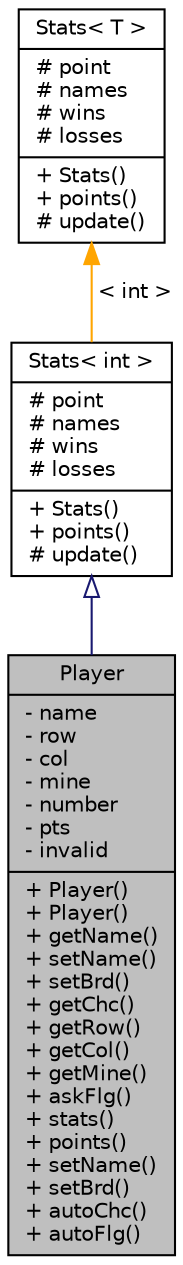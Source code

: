 digraph "Player"
{
 // INTERACTIVE_SVG=YES
 // LATEX_PDF_SIZE
  edge [fontname="Helvetica",fontsize="10",labelfontname="Helvetica",labelfontsize="10"];
  node [fontname="Helvetica",fontsize="10",shape=record];
  Node1 [label="{Player\n|- name\l- row\l- col\l- mine\l- number\l- pts\l- invalid\l|+ Player()\l+ Player()\l+ getName()\l+ setName()\l+ setBrd()\l+ getChc()\l+ getRow()\l+ getCol()\l+ getMine()\l+ askFlg()\l+ stats()\l+ points()\l+ setName()\l+ setBrd()\l+ autoChc()\l+ autoFlg()\l}",height=0.2,width=0.4,color="black", fillcolor="grey75", style="filled", fontcolor="black",tooltip=" "];
  Node2 -> Node1 [dir="back",color="midnightblue",fontsize="10",style="solid",arrowtail="onormal"];
  Node2 [label="{Stats\< int \>\n|# point\l# names\l# wins\l# losses\l|+ Stats()\l+ points()\l# update()\l}",height=0.2,width=0.4,color="black", fillcolor="white", style="filled",URL="$df/d1b/class_stats.html",tooltip=" "];
  Node3 -> Node2 [dir="back",color="orange",fontsize="10",style="solid",label=" \< int \>" ];
  Node3 [label="{Stats\< T \>\n|# point\l# names\l# wins\l# losses\l|+ Stats()\l+ points()\l# update()\l}",height=0.2,width=0.4,color="black", fillcolor="white", style="filled",URL="$df/d1b/class_stats.html",tooltip=" "];
}
